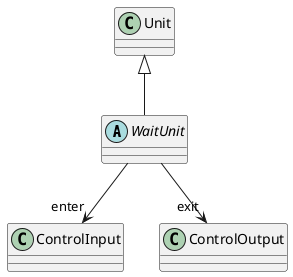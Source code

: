 @startuml
abstract class WaitUnit {
}
Unit <|-- WaitUnit
WaitUnit --> "enter" ControlInput
WaitUnit --> "exit" ControlOutput
@enduml
